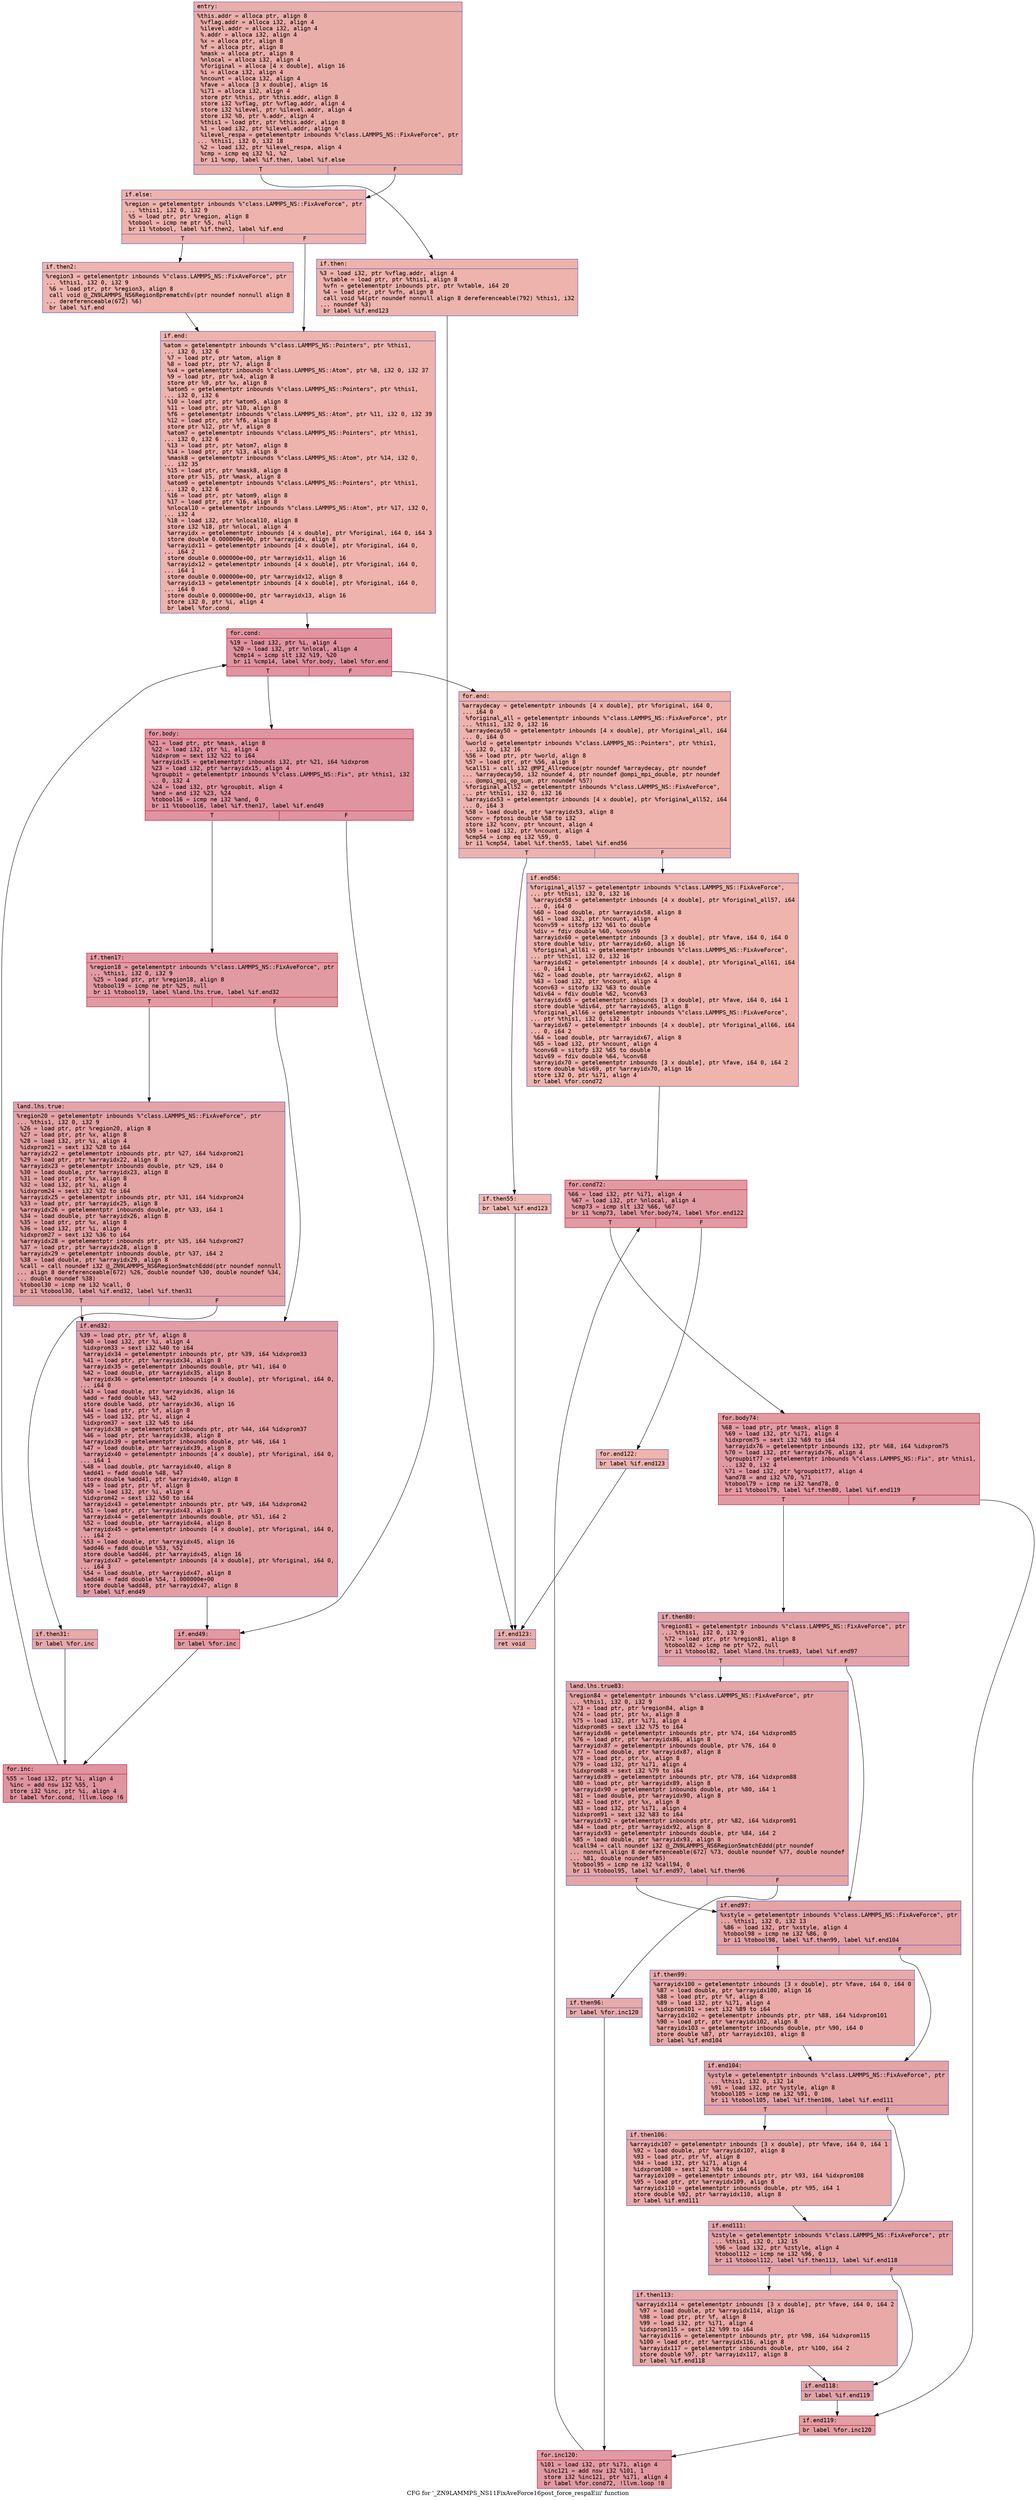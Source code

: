 digraph "CFG for '_ZN9LAMMPS_NS11FixAveForce16post_force_respaEiii' function" {
	label="CFG for '_ZN9LAMMPS_NS11FixAveForce16post_force_respaEiii' function";

	Node0x55ab592ab660 [shape=record,color="#3d50c3ff", style=filled, fillcolor="#d0473d70" fontname="Courier",label="{entry:\l|  %this.addr = alloca ptr, align 8\l  %vflag.addr = alloca i32, align 4\l  %ilevel.addr = alloca i32, align 4\l  %.addr = alloca i32, align 4\l  %x = alloca ptr, align 8\l  %f = alloca ptr, align 8\l  %mask = alloca ptr, align 8\l  %nlocal = alloca i32, align 4\l  %foriginal = alloca [4 x double], align 16\l  %i = alloca i32, align 4\l  %ncount = alloca i32, align 4\l  %fave = alloca [3 x double], align 16\l  %i71 = alloca i32, align 4\l  store ptr %this, ptr %this.addr, align 8\l  store i32 %vflag, ptr %vflag.addr, align 4\l  store i32 %ilevel, ptr %ilevel.addr, align 4\l  store i32 %0, ptr %.addr, align 4\l  %this1 = load ptr, ptr %this.addr, align 8\l  %1 = load i32, ptr %ilevel.addr, align 4\l  %ilevel_respa = getelementptr inbounds %\"class.LAMMPS_NS::FixAveForce\", ptr\l... %this1, i32 0, i32 18\l  %2 = load i32, ptr %ilevel_respa, align 4\l  %cmp = icmp eq i32 %1, %2\l  br i1 %cmp, label %if.then, label %if.else\l|{<s0>T|<s1>F}}"];
	Node0x55ab592ab660:s0 -> Node0x55ab592b5450[tooltip="entry -> if.then\nProbability 50.00%" ];
	Node0x55ab592ab660:s1 -> Node0x55ab592b54c0[tooltip="entry -> if.else\nProbability 50.00%" ];
	Node0x55ab592b5450 [shape=record,color="#3d50c3ff", style=filled, fillcolor="#d6524470" fontname="Courier",label="{if.then:\l|  %3 = load i32, ptr %vflag.addr, align 4\l  %vtable = load ptr, ptr %this1, align 8\l  %vfn = getelementptr inbounds ptr, ptr %vtable, i64 20\l  %4 = load ptr, ptr %vfn, align 8\l  call void %4(ptr noundef nonnull align 8 dereferenceable(792) %this1, i32\l... noundef %3)\l  br label %if.end123\l}"];
	Node0x55ab592b5450 -> Node0x55ab592b5990[tooltip="if.then -> if.end123\nProbability 100.00%" ];
	Node0x55ab592b54c0 [shape=record,color="#3d50c3ff", style=filled, fillcolor="#d6524470" fontname="Courier",label="{if.else:\l|  %region = getelementptr inbounds %\"class.LAMMPS_NS::FixAveForce\", ptr\l... %this1, i32 0, i32 9\l  %5 = load ptr, ptr %region, align 8\l  %tobool = icmp ne ptr %5, null\l  br i1 %tobool, label %if.then2, label %if.end\l|{<s0>T|<s1>F}}"];
	Node0x55ab592b54c0:s0 -> Node0x55ab592b4c80[tooltip="if.else -> if.then2\nProbability 62.50%" ];
	Node0x55ab592b54c0:s1 -> Node0x55ab592b5e70[tooltip="if.else -> if.end\nProbability 37.50%" ];
	Node0x55ab592b4c80 [shape=record,color="#3d50c3ff", style=filled, fillcolor="#d8564670" fontname="Courier",label="{if.then2:\l|  %region3 = getelementptr inbounds %\"class.LAMMPS_NS::FixAveForce\", ptr\l... %this1, i32 0, i32 9\l  %6 = load ptr, ptr %region3, align 8\l  call void @_ZN9LAMMPS_NS6Region8prematchEv(ptr noundef nonnull align 8\l... dereferenceable(672) %6)\l  br label %if.end\l}"];
	Node0x55ab592b4c80 -> Node0x55ab592b5e70[tooltip="if.then2 -> if.end\nProbability 100.00%" ];
	Node0x55ab592b5e70 [shape=record,color="#3d50c3ff", style=filled, fillcolor="#d6524470" fontname="Courier",label="{if.end:\l|  %atom = getelementptr inbounds %\"class.LAMMPS_NS::Pointers\", ptr %this1,\l... i32 0, i32 6\l  %7 = load ptr, ptr %atom, align 8\l  %8 = load ptr, ptr %7, align 8\l  %x4 = getelementptr inbounds %\"class.LAMMPS_NS::Atom\", ptr %8, i32 0, i32 37\l  %9 = load ptr, ptr %x4, align 8\l  store ptr %9, ptr %x, align 8\l  %atom5 = getelementptr inbounds %\"class.LAMMPS_NS::Pointers\", ptr %this1,\l... i32 0, i32 6\l  %10 = load ptr, ptr %atom5, align 8\l  %11 = load ptr, ptr %10, align 8\l  %f6 = getelementptr inbounds %\"class.LAMMPS_NS::Atom\", ptr %11, i32 0, i32 39\l  %12 = load ptr, ptr %f6, align 8\l  store ptr %12, ptr %f, align 8\l  %atom7 = getelementptr inbounds %\"class.LAMMPS_NS::Pointers\", ptr %this1,\l... i32 0, i32 6\l  %13 = load ptr, ptr %atom7, align 8\l  %14 = load ptr, ptr %13, align 8\l  %mask8 = getelementptr inbounds %\"class.LAMMPS_NS::Atom\", ptr %14, i32 0,\l... i32 35\l  %15 = load ptr, ptr %mask8, align 8\l  store ptr %15, ptr %mask, align 8\l  %atom9 = getelementptr inbounds %\"class.LAMMPS_NS::Pointers\", ptr %this1,\l... i32 0, i32 6\l  %16 = load ptr, ptr %atom9, align 8\l  %17 = load ptr, ptr %16, align 8\l  %nlocal10 = getelementptr inbounds %\"class.LAMMPS_NS::Atom\", ptr %17, i32 0,\l... i32 4\l  %18 = load i32, ptr %nlocal10, align 8\l  store i32 %18, ptr %nlocal, align 4\l  %arrayidx = getelementptr inbounds [4 x double], ptr %foriginal, i64 0, i64 3\l  store double 0.000000e+00, ptr %arrayidx, align 8\l  %arrayidx11 = getelementptr inbounds [4 x double], ptr %foriginal, i64 0,\l... i64 2\l  store double 0.000000e+00, ptr %arrayidx11, align 16\l  %arrayidx12 = getelementptr inbounds [4 x double], ptr %foriginal, i64 0,\l... i64 1\l  store double 0.000000e+00, ptr %arrayidx12, align 8\l  %arrayidx13 = getelementptr inbounds [4 x double], ptr %foriginal, i64 0,\l... i64 0\l  store double 0.000000e+00, ptr %arrayidx13, align 16\l  store i32 0, ptr %i, align 4\l  br label %for.cond\l}"];
	Node0x55ab592b5e70 -> Node0x55ab592b78a0[tooltip="if.end -> for.cond\nProbability 100.00%" ];
	Node0x55ab592b78a0 [shape=record,color="#b70d28ff", style=filled, fillcolor="#b70d2870" fontname="Courier",label="{for.cond:\l|  %19 = load i32, ptr %i, align 4\l  %20 = load i32, ptr %nlocal, align 4\l  %cmp14 = icmp slt i32 %19, %20\l  br i1 %cmp14, label %for.body, label %for.end\l|{<s0>T|<s1>F}}"];
	Node0x55ab592b78a0:s0 -> Node0x55ab592b7b40[tooltip="for.cond -> for.body\nProbability 96.88%" ];
	Node0x55ab592b78a0:s1 -> Node0x55ab592b7bc0[tooltip="for.cond -> for.end\nProbability 3.12%" ];
	Node0x55ab592b7b40 [shape=record,color="#b70d28ff", style=filled, fillcolor="#b70d2870" fontname="Courier",label="{for.body:\l|  %21 = load ptr, ptr %mask, align 8\l  %22 = load i32, ptr %i, align 4\l  %idxprom = sext i32 %22 to i64\l  %arrayidx15 = getelementptr inbounds i32, ptr %21, i64 %idxprom\l  %23 = load i32, ptr %arrayidx15, align 4\l  %groupbit = getelementptr inbounds %\"class.LAMMPS_NS::Fix\", ptr %this1, i32\l... 0, i32 4\l  %24 = load i32, ptr %groupbit, align 4\l  %and = and i32 %23, %24\l  %tobool16 = icmp ne i32 %and, 0\l  br i1 %tobool16, label %if.then17, label %if.end49\l|{<s0>T|<s1>F}}"];
	Node0x55ab592b7b40:s0 -> Node0x55ab592b5c00[tooltip="for.body -> if.then17\nProbability 62.50%" ];
	Node0x55ab592b7b40:s1 -> Node0x55ab592b5c80[tooltip="for.body -> if.end49\nProbability 37.50%" ];
	Node0x55ab592b5c00 [shape=record,color="#b70d28ff", style=filled, fillcolor="#bb1b2c70" fontname="Courier",label="{if.then17:\l|  %region18 = getelementptr inbounds %\"class.LAMMPS_NS::FixAveForce\", ptr\l... %this1, i32 0, i32 9\l  %25 = load ptr, ptr %region18, align 8\l  %tobool19 = icmp ne ptr %25, null\l  br i1 %tobool19, label %land.lhs.true, label %if.end32\l|{<s0>T|<s1>F}}"];
	Node0x55ab592b5c00:s0 -> Node0x55ab592b8980[tooltip="if.then17 -> land.lhs.true\nProbability 62.50%" ];
	Node0x55ab592b5c00:s1 -> Node0x55ab592b8a00[tooltip="if.then17 -> if.end32\nProbability 37.50%" ];
	Node0x55ab592b8980 [shape=record,color="#3d50c3ff", style=filled, fillcolor="#c32e3170" fontname="Courier",label="{land.lhs.true:\l|  %region20 = getelementptr inbounds %\"class.LAMMPS_NS::FixAveForce\", ptr\l... %this1, i32 0, i32 9\l  %26 = load ptr, ptr %region20, align 8\l  %27 = load ptr, ptr %x, align 8\l  %28 = load i32, ptr %i, align 4\l  %idxprom21 = sext i32 %28 to i64\l  %arrayidx22 = getelementptr inbounds ptr, ptr %27, i64 %idxprom21\l  %29 = load ptr, ptr %arrayidx22, align 8\l  %arrayidx23 = getelementptr inbounds double, ptr %29, i64 0\l  %30 = load double, ptr %arrayidx23, align 8\l  %31 = load ptr, ptr %x, align 8\l  %32 = load i32, ptr %i, align 4\l  %idxprom24 = sext i32 %32 to i64\l  %arrayidx25 = getelementptr inbounds ptr, ptr %31, i64 %idxprom24\l  %33 = load ptr, ptr %arrayidx25, align 8\l  %arrayidx26 = getelementptr inbounds double, ptr %33, i64 1\l  %34 = load double, ptr %arrayidx26, align 8\l  %35 = load ptr, ptr %x, align 8\l  %36 = load i32, ptr %i, align 4\l  %idxprom27 = sext i32 %36 to i64\l  %arrayidx28 = getelementptr inbounds ptr, ptr %35, i64 %idxprom27\l  %37 = load ptr, ptr %arrayidx28, align 8\l  %arrayidx29 = getelementptr inbounds double, ptr %37, i64 2\l  %38 = load double, ptr %arrayidx29, align 8\l  %call = call noundef i32 @_ZN9LAMMPS_NS6Region5matchEddd(ptr noundef nonnull\l... align 8 dereferenceable(672) %26, double noundef %30, double noundef %34,\l... double noundef %38)\l  %tobool30 = icmp ne i32 %call, 0\l  br i1 %tobool30, label %if.end32, label %if.then31\l|{<s0>T|<s1>F}}"];
	Node0x55ab592b8980:s0 -> Node0x55ab592b8a00[tooltip="land.lhs.true -> if.end32\nProbability 62.50%" ];
	Node0x55ab592b8980:s1 -> Node0x55ab592b9be0[tooltip="land.lhs.true -> if.then31\nProbability 37.50%" ];
	Node0x55ab592b9be0 [shape=record,color="#3d50c3ff", style=filled, fillcolor="#ca3b3770" fontname="Courier",label="{if.then31:\l|  br label %for.inc\l}"];
	Node0x55ab592b9be0 -> Node0x55ab592b9ce0[tooltip="if.then31 -> for.inc\nProbability 100.00%" ];
	Node0x55ab592b8a00 [shape=record,color="#3d50c3ff", style=filled, fillcolor="#be242e70" fontname="Courier",label="{if.end32:\l|  %39 = load ptr, ptr %f, align 8\l  %40 = load i32, ptr %i, align 4\l  %idxprom33 = sext i32 %40 to i64\l  %arrayidx34 = getelementptr inbounds ptr, ptr %39, i64 %idxprom33\l  %41 = load ptr, ptr %arrayidx34, align 8\l  %arrayidx35 = getelementptr inbounds double, ptr %41, i64 0\l  %42 = load double, ptr %arrayidx35, align 8\l  %arrayidx36 = getelementptr inbounds [4 x double], ptr %foriginal, i64 0,\l... i64 0\l  %43 = load double, ptr %arrayidx36, align 16\l  %add = fadd double %43, %42\l  store double %add, ptr %arrayidx36, align 16\l  %44 = load ptr, ptr %f, align 8\l  %45 = load i32, ptr %i, align 4\l  %idxprom37 = sext i32 %45 to i64\l  %arrayidx38 = getelementptr inbounds ptr, ptr %44, i64 %idxprom37\l  %46 = load ptr, ptr %arrayidx38, align 8\l  %arrayidx39 = getelementptr inbounds double, ptr %46, i64 1\l  %47 = load double, ptr %arrayidx39, align 8\l  %arrayidx40 = getelementptr inbounds [4 x double], ptr %foriginal, i64 0,\l... i64 1\l  %48 = load double, ptr %arrayidx40, align 8\l  %add41 = fadd double %48, %47\l  store double %add41, ptr %arrayidx40, align 8\l  %49 = load ptr, ptr %f, align 8\l  %50 = load i32, ptr %i, align 4\l  %idxprom42 = sext i32 %50 to i64\l  %arrayidx43 = getelementptr inbounds ptr, ptr %49, i64 %idxprom42\l  %51 = load ptr, ptr %arrayidx43, align 8\l  %arrayidx44 = getelementptr inbounds double, ptr %51, i64 2\l  %52 = load double, ptr %arrayidx44, align 8\l  %arrayidx45 = getelementptr inbounds [4 x double], ptr %foriginal, i64 0,\l... i64 2\l  %53 = load double, ptr %arrayidx45, align 16\l  %add46 = fadd double %53, %52\l  store double %add46, ptr %arrayidx45, align 16\l  %arrayidx47 = getelementptr inbounds [4 x double], ptr %foriginal, i64 0,\l... i64 3\l  %54 = load double, ptr %arrayidx47, align 8\l  %add48 = fadd double %54, 1.000000e+00\l  store double %add48, ptr %arrayidx47, align 8\l  br label %if.end49\l}"];
	Node0x55ab592b8a00 -> Node0x55ab592b5c80[tooltip="if.end32 -> if.end49\nProbability 100.00%" ];
	Node0x55ab592b5c80 [shape=record,color="#b70d28ff", style=filled, fillcolor="#bb1b2c70" fontname="Courier",label="{if.end49:\l|  br label %for.inc\l}"];
	Node0x55ab592b5c80 -> Node0x55ab592b9ce0[tooltip="if.end49 -> for.inc\nProbability 100.00%" ];
	Node0x55ab592b9ce0 [shape=record,color="#b70d28ff", style=filled, fillcolor="#b70d2870" fontname="Courier",label="{for.inc:\l|  %55 = load i32, ptr %i, align 4\l  %inc = add nsw i32 %55, 1\l  store i32 %inc, ptr %i, align 4\l  br label %for.cond, !llvm.loop !6\l}"];
	Node0x55ab592b9ce0 -> Node0x55ab592b78a0[tooltip="for.inc -> for.cond\nProbability 100.00%" ];
	Node0x55ab592b7bc0 [shape=record,color="#3d50c3ff", style=filled, fillcolor="#d6524470" fontname="Courier",label="{for.end:\l|  %arraydecay = getelementptr inbounds [4 x double], ptr %foriginal, i64 0,\l... i64 0\l  %foriginal_all = getelementptr inbounds %\"class.LAMMPS_NS::FixAveForce\", ptr\l... %this1, i32 0, i32 16\l  %arraydecay50 = getelementptr inbounds [4 x double], ptr %foriginal_all, i64\l... 0, i64 0\l  %world = getelementptr inbounds %\"class.LAMMPS_NS::Pointers\", ptr %this1,\l... i32 0, i32 16\l  %56 = load ptr, ptr %world, align 8\l  %57 = load ptr, ptr %56, align 8\l  %call51 = call i32 @MPI_Allreduce(ptr noundef %arraydecay, ptr noundef\l... %arraydecay50, i32 noundef 4, ptr noundef @ompi_mpi_double, ptr noundef\l... @ompi_mpi_op_sum, ptr noundef %57)\l  %foriginal_all52 = getelementptr inbounds %\"class.LAMMPS_NS::FixAveForce\",\l... ptr %this1, i32 0, i32 16\l  %arrayidx53 = getelementptr inbounds [4 x double], ptr %foriginal_all52, i64\l... 0, i64 3\l  %58 = load double, ptr %arrayidx53, align 8\l  %conv = fptosi double %58 to i32\l  store i32 %conv, ptr %ncount, align 4\l  %59 = load i32, ptr %ncount, align 4\l  %cmp54 = icmp eq i32 %59, 0\l  br i1 %cmp54, label %if.then55, label %if.end56\l|{<s0>T|<s1>F}}"];
	Node0x55ab592b7bc0:s0 -> Node0x55ab592b8280[tooltip="for.end -> if.then55\nProbability 37.50%" ];
	Node0x55ab592b7bc0:s1 -> Node0x55ab592b8300[tooltip="for.end -> if.end56\nProbability 62.50%" ];
	Node0x55ab592b8280 [shape=record,color="#3d50c3ff", style=filled, fillcolor="#de614d70" fontname="Courier",label="{if.then55:\l|  br label %if.end123\l}"];
	Node0x55ab592b8280 -> Node0x55ab592b5990[tooltip="if.then55 -> if.end123\nProbability 100.00%" ];
	Node0x55ab592b8300 [shape=record,color="#3d50c3ff", style=filled, fillcolor="#d8564670" fontname="Courier",label="{if.end56:\l|  %foriginal_all57 = getelementptr inbounds %\"class.LAMMPS_NS::FixAveForce\",\l... ptr %this1, i32 0, i32 16\l  %arrayidx58 = getelementptr inbounds [4 x double], ptr %foriginal_all57, i64\l... 0, i64 0\l  %60 = load double, ptr %arrayidx58, align 8\l  %61 = load i32, ptr %ncount, align 4\l  %conv59 = sitofp i32 %61 to double\l  %div = fdiv double %60, %conv59\l  %arrayidx60 = getelementptr inbounds [3 x double], ptr %fave, i64 0, i64 0\l  store double %div, ptr %arrayidx60, align 16\l  %foriginal_all61 = getelementptr inbounds %\"class.LAMMPS_NS::FixAveForce\",\l... ptr %this1, i32 0, i32 16\l  %arrayidx62 = getelementptr inbounds [4 x double], ptr %foriginal_all61, i64\l... 0, i64 1\l  %62 = load double, ptr %arrayidx62, align 8\l  %63 = load i32, ptr %ncount, align 4\l  %conv63 = sitofp i32 %63 to double\l  %div64 = fdiv double %62, %conv63\l  %arrayidx65 = getelementptr inbounds [3 x double], ptr %fave, i64 0, i64 1\l  store double %div64, ptr %arrayidx65, align 8\l  %foriginal_all66 = getelementptr inbounds %\"class.LAMMPS_NS::FixAveForce\",\l... ptr %this1, i32 0, i32 16\l  %arrayidx67 = getelementptr inbounds [4 x double], ptr %foriginal_all66, i64\l... 0, i64 2\l  %64 = load double, ptr %arrayidx67, align 8\l  %65 = load i32, ptr %ncount, align 4\l  %conv68 = sitofp i32 %65 to double\l  %div69 = fdiv double %64, %conv68\l  %arrayidx70 = getelementptr inbounds [3 x double], ptr %fave, i64 0, i64 2\l  store double %div69, ptr %arrayidx70, align 16\l  store i32 0, ptr %i71, align 4\l  br label %for.cond72\l}"];
	Node0x55ab592b8300 -> Node0x55ab592be660[tooltip="if.end56 -> for.cond72\nProbability 100.00%" ];
	Node0x55ab592be660 [shape=record,color="#b70d28ff", style=filled, fillcolor="#bb1b2c70" fontname="Courier",label="{for.cond72:\l|  %66 = load i32, ptr %i71, align 4\l  %67 = load i32, ptr %nlocal, align 4\l  %cmp73 = icmp slt i32 %66, %67\l  br i1 %cmp73, label %for.body74, label %for.end122\l|{<s0>T|<s1>F}}"];
	Node0x55ab592be660:s0 -> Node0x55ab592be900[tooltip="for.cond72 -> for.body74\nProbability 96.88%" ];
	Node0x55ab592be660:s1 -> Node0x55ab592be980[tooltip="for.cond72 -> for.end122\nProbability 3.12%" ];
	Node0x55ab592be900 [shape=record,color="#b70d28ff", style=filled, fillcolor="#bb1b2c70" fontname="Courier",label="{for.body74:\l|  %68 = load ptr, ptr %mask, align 8\l  %69 = load i32, ptr %i71, align 4\l  %idxprom75 = sext i32 %69 to i64\l  %arrayidx76 = getelementptr inbounds i32, ptr %68, i64 %idxprom75\l  %70 = load i32, ptr %arrayidx76, align 4\l  %groupbit77 = getelementptr inbounds %\"class.LAMMPS_NS::Fix\", ptr %this1,\l... i32 0, i32 4\l  %71 = load i32, ptr %groupbit77, align 4\l  %and78 = and i32 %70, %71\l  %tobool79 = icmp ne i32 %and78, 0\l  br i1 %tobool79, label %if.then80, label %if.end119\l|{<s0>T|<s1>F}}"];
	Node0x55ab592be900:s0 -> Node0x55ab592bf080[tooltip="for.body74 -> if.then80\nProbability 62.50%" ];
	Node0x55ab592be900:s1 -> Node0x55ab592bf100[tooltip="for.body74 -> if.end119\nProbability 37.50%" ];
	Node0x55ab592bf080 [shape=record,color="#3d50c3ff", style=filled, fillcolor="#c32e3170" fontname="Courier",label="{if.then80:\l|  %region81 = getelementptr inbounds %\"class.LAMMPS_NS::FixAveForce\", ptr\l... %this1, i32 0, i32 9\l  %72 = load ptr, ptr %region81, align 8\l  %tobool82 = icmp ne ptr %72, null\l  br i1 %tobool82, label %land.lhs.true83, label %if.end97\l|{<s0>T|<s1>F}}"];
	Node0x55ab592bf080:s0 -> Node0x55ab592bf460[tooltip="if.then80 -> land.lhs.true83\nProbability 62.50%" ];
	Node0x55ab592bf080:s1 -> Node0x55ab592bf4e0[tooltip="if.then80 -> if.end97\nProbability 37.50%" ];
	Node0x55ab592bf460 [shape=record,color="#3d50c3ff", style=filled, fillcolor="#c5333470" fontname="Courier",label="{land.lhs.true83:\l|  %region84 = getelementptr inbounds %\"class.LAMMPS_NS::FixAveForce\", ptr\l... %this1, i32 0, i32 9\l  %73 = load ptr, ptr %region84, align 8\l  %74 = load ptr, ptr %x, align 8\l  %75 = load i32, ptr %i71, align 4\l  %idxprom85 = sext i32 %75 to i64\l  %arrayidx86 = getelementptr inbounds ptr, ptr %74, i64 %idxprom85\l  %76 = load ptr, ptr %arrayidx86, align 8\l  %arrayidx87 = getelementptr inbounds double, ptr %76, i64 0\l  %77 = load double, ptr %arrayidx87, align 8\l  %78 = load ptr, ptr %x, align 8\l  %79 = load i32, ptr %i71, align 4\l  %idxprom88 = sext i32 %79 to i64\l  %arrayidx89 = getelementptr inbounds ptr, ptr %78, i64 %idxprom88\l  %80 = load ptr, ptr %arrayidx89, align 8\l  %arrayidx90 = getelementptr inbounds double, ptr %80, i64 1\l  %81 = load double, ptr %arrayidx90, align 8\l  %82 = load ptr, ptr %x, align 8\l  %83 = load i32, ptr %i71, align 4\l  %idxprom91 = sext i32 %83 to i64\l  %arrayidx92 = getelementptr inbounds ptr, ptr %82, i64 %idxprom91\l  %84 = load ptr, ptr %arrayidx92, align 8\l  %arrayidx93 = getelementptr inbounds double, ptr %84, i64 2\l  %85 = load double, ptr %arrayidx93, align 8\l  %call94 = call noundef i32 @_ZN9LAMMPS_NS6Region5matchEddd(ptr noundef\l... nonnull align 8 dereferenceable(672) %73, double noundef %77, double noundef\l... %81, double noundef %85)\l  %tobool95 = icmp ne i32 %call94, 0\l  br i1 %tobool95, label %if.end97, label %if.then96\l|{<s0>T|<s1>F}}"];
	Node0x55ab592bf460:s0 -> Node0x55ab592bf4e0[tooltip="land.lhs.true83 -> if.end97\nProbability 62.50%" ];
	Node0x55ab592bf460:s1 -> Node0x55ab592c06c0[tooltip="land.lhs.true83 -> if.then96\nProbability 37.50%" ];
	Node0x55ab592c06c0 [shape=record,color="#3d50c3ff", style=filled, fillcolor="#cc403a70" fontname="Courier",label="{if.then96:\l|  br label %for.inc120\l}"];
	Node0x55ab592c06c0 -> Node0x55ab592c07c0[tooltip="if.then96 -> for.inc120\nProbability 100.00%" ];
	Node0x55ab592bf4e0 [shape=record,color="#3d50c3ff", style=filled, fillcolor="#c32e3170" fontname="Courier",label="{if.end97:\l|  %xstyle = getelementptr inbounds %\"class.LAMMPS_NS::FixAveForce\", ptr\l... %this1, i32 0, i32 13\l  %86 = load i32, ptr %xstyle, align 4\l  %tobool98 = icmp ne i32 %86, 0\l  br i1 %tobool98, label %if.then99, label %if.end104\l|{<s0>T|<s1>F}}"];
	Node0x55ab592bf4e0:s0 -> Node0x55ab592c0ab0[tooltip="if.end97 -> if.then99\nProbability 62.50%" ];
	Node0x55ab592bf4e0:s1 -> Node0x55ab592c0b30[tooltip="if.end97 -> if.end104\nProbability 37.50%" ];
	Node0x55ab592c0ab0 [shape=record,color="#3d50c3ff", style=filled, fillcolor="#ca3b3770" fontname="Courier",label="{if.then99:\l|  %arrayidx100 = getelementptr inbounds [3 x double], ptr %fave, i64 0, i64 0\l  %87 = load double, ptr %arrayidx100, align 16\l  %88 = load ptr, ptr %f, align 8\l  %89 = load i32, ptr %i71, align 4\l  %idxprom101 = sext i32 %89 to i64\l  %arrayidx102 = getelementptr inbounds ptr, ptr %88, i64 %idxprom101\l  %90 = load ptr, ptr %arrayidx102, align 8\l  %arrayidx103 = getelementptr inbounds double, ptr %90, i64 0\l  store double %87, ptr %arrayidx103, align 8\l  br label %if.end104\l}"];
	Node0x55ab592c0ab0 -> Node0x55ab592c0b30[tooltip="if.then99 -> if.end104\nProbability 100.00%" ];
	Node0x55ab592c0b30 [shape=record,color="#3d50c3ff", style=filled, fillcolor="#c32e3170" fontname="Courier",label="{if.end104:\l|  %ystyle = getelementptr inbounds %\"class.LAMMPS_NS::FixAveForce\", ptr\l... %this1, i32 0, i32 14\l  %91 = load i32, ptr %ystyle, align 8\l  %tobool105 = icmp ne i32 %91, 0\l  br i1 %tobool105, label %if.then106, label %if.end111\l|{<s0>T|<s1>F}}"];
	Node0x55ab592c0b30:s0 -> Node0x55ab592c14c0[tooltip="if.end104 -> if.then106\nProbability 62.50%" ];
	Node0x55ab592c0b30:s1 -> Node0x55ab592c1540[tooltip="if.end104 -> if.end111\nProbability 37.50%" ];
	Node0x55ab592c14c0 [shape=record,color="#3d50c3ff", style=filled, fillcolor="#ca3b3770" fontname="Courier",label="{if.then106:\l|  %arrayidx107 = getelementptr inbounds [3 x double], ptr %fave, i64 0, i64 1\l  %92 = load double, ptr %arrayidx107, align 8\l  %93 = load ptr, ptr %f, align 8\l  %94 = load i32, ptr %i71, align 4\l  %idxprom108 = sext i32 %94 to i64\l  %arrayidx109 = getelementptr inbounds ptr, ptr %93, i64 %idxprom108\l  %95 = load ptr, ptr %arrayidx109, align 8\l  %arrayidx110 = getelementptr inbounds double, ptr %95, i64 1\l  store double %92, ptr %arrayidx110, align 8\l  br label %if.end111\l}"];
	Node0x55ab592c14c0 -> Node0x55ab592c1540[tooltip="if.then106 -> if.end111\nProbability 100.00%" ];
	Node0x55ab592c1540 [shape=record,color="#3d50c3ff", style=filled, fillcolor="#c32e3170" fontname="Courier",label="{if.end111:\l|  %zstyle = getelementptr inbounds %\"class.LAMMPS_NS::FixAveForce\", ptr\l... %this1, i32 0, i32 15\l  %96 = load i32, ptr %zstyle, align 4\l  %tobool112 = icmp ne i32 %96, 0\l  br i1 %tobool112, label %if.then113, label %if.end118\l|{<s0>T|<s1>F}}"];
	Node0x55ab592c1540:s0 -> Node0x55ab592bace0[tooltip="if.end111 -> if.then113\nProbability 62.50%" ];
	Node0x55ab592c1540:s1 -> Node0x55ab592bad60[tooltip="if.end111 -> if.end118\nProbability 37.50%" ];
	Node0x55ab592bace0 [shape=record,color="#3d50c3ff", style=filled, fillcolor="#ca3b3770" fontname="Courier",label="{if.then113:\l|  %arrayidx114 = getelementptr inbounds [3 x double], ptr %fave, i64 0, i64 2\l  %97 = load double, ptr %arrayidx114, align 16\l  %98 = load ptr, ptr %f, align 8\l  %99 = load i32, ptr %i71, align 4\l  %idxprom115 = sext i32 %99 to i64\l  %arrayidx116 = getelementptr inbounds ptr, ptr %98, i64 %idxprom115\l  %100 = load ptr, ptr %arrayidx116, align 8\l  %arrayidx117 = getelementptr inbounds double, ptr %100, i64 2\l  store double %97, ptr %arrayidx117, align 8\l  br label %if.end118\l}"];
	Node0x55ab592bace0 -> Node0x55ab592bad60[tooltip="if.then113 -> if.end118\nProbability 100.00%" ];
	Node0x55ab592bad60 [shape=record,color="#3d50c3ff", style=filled, fillcolor="#c32e3170" fontname="Courier",label="{if.end118:\l|  br label %if.end119\l}"];
	Node0x55ab592bad60 -> Node0x55ab592bf100[tooltip="if.end118 -> if.end119\nProbability 100.00%" ];
	Node0x55ab592bf100 [shape=record,color="#b70d28ff", style=filled, fillcolor="#be242e70" fontname="Courier",label="{if.end119:\l|  br label %for.inc120\l}"];
	Node0x55ab592bf100 -> Node0x55ab592c07c0[tooltip="if.end119 -> for.inc120\nProbability 100.00%" ];
	Node0x55ab592c07c0 [shape=record,color="#b70d28ff", style=filled, fillcolor="#bb1b2c70" fontname="Courier",label="{for.inc120:\l|  %101 = load i32, ptr %i71, align 4\l  %inc121 = add nsw i32 %101, 1\l  store i32 %inc121, ptr %i71, align 4\l  br label %for.cond72, !llvm.loop !8\l}"];
	Node0x55ab592c07c0 -> Node0x55ab592be660[tooltip="for.inc120 -> for.cond72\nProbability 100.00%" ];
	Node0x55ab592be980 [shape=record,color="#3d50c3ff", style=filled, fillcolor="#d8564670" fontname="Courier",label="{for.end122:\l|  br label %if.end123\l}"];
	Node0x55ab592be980 -> Node0x55ab592b5990[tooltip="for.end122 -> if.end123\nProbability 100.00%" ];
	Node0x55ab592b5990 [shape=record,color="#3d50c3ff", style=filled, fillcolor="#d0473d70" fontname="Courier",label="{if.end123:\l|  ret void\l}"];
}
